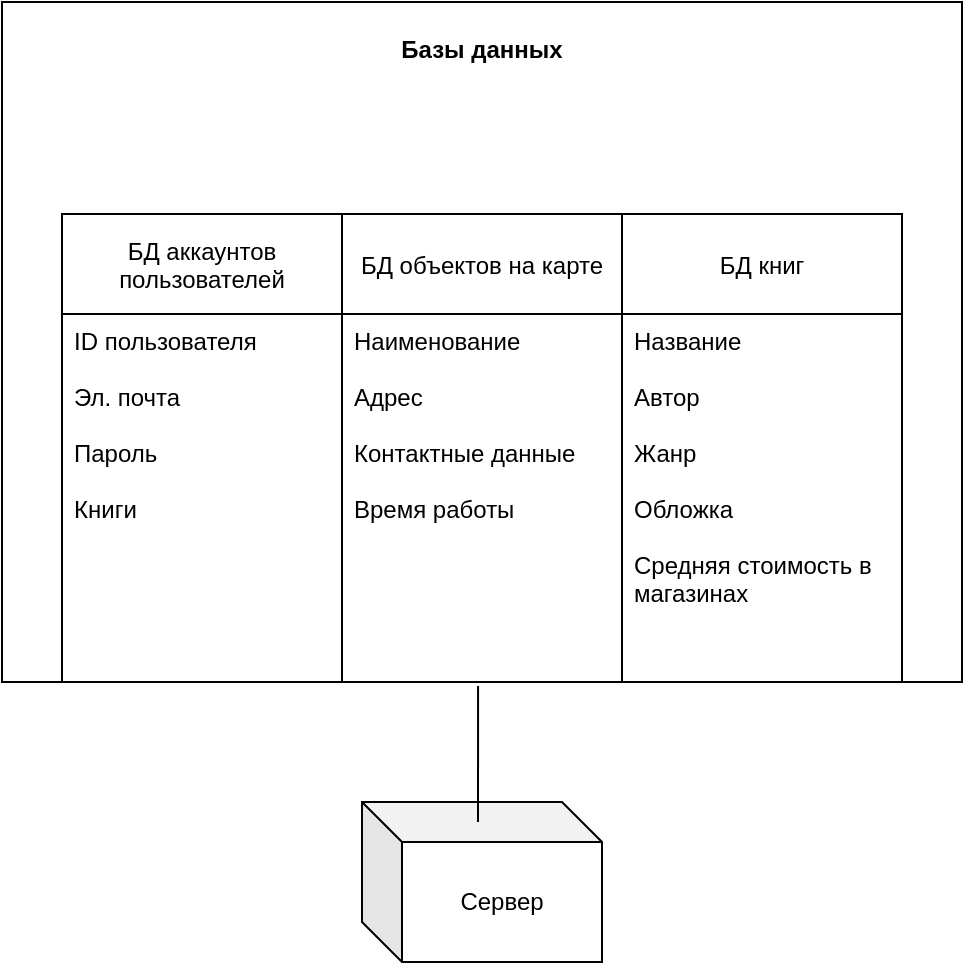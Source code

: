 <mxfile version="14.6.13" type="github" pages="2"><diagram id="A8vddTmA4ckLSn_T_8Qt" name="Page-1"><mxGraphModel dx="1762" dy="958" grid="1" gridSize="10" guides="1" tooltips="1" connect="1" arrows="1" fold="1" page="1" pageScale="1" pageWidth="827" pageHeight="1169" math="0" shadow="0"><root><mxCell id="0"/><mxCell id="1" parent="0"/><mxCell id="y_ijIZFT2UtnyrVpdypD-6" value="" style="verticalLabelPosition=bottom;verticalAlign=top;html=1;shape=mxgraph.basic.rect;fillColor2=none;strokeWidth=1;size=20;indent=5;" vertex="1" parent="1"><mxGeometry x="200" y="130" width="480" height="340" as="geometry"/></mxCell><mxCell id="y_ijIZFT2UtnyrVpdypD-8" value="БД аккаунтов&#xA;пользователей" style="swimlane;fontStyle=0;childLayout=stackLayout;horizontal=1;startSize=50;fillColor=none;horizontalStack=0;resizeParent=1;resizeParentMax=0;resizeLast=0;collapsible=1;marginBottom=0;" vertex="1" parent="1"><mxGeometry x="230" y="236" width="140" height="234" as="geometry"><mxRectangle x="230" y="260" width="90" height="26" as="alternateBounds"/></mxGeometry></mxCell><mxCell id="y_ijIZFT2UtnyrVpdypD-9" value="ID пользователя&#xA;&#xA;Эл. почта&#xA;&#xA;Пароль&#xA;&#xA;Книги&#xA;" style="text;strokeColor=none;fillColor=none;align=left;verticalAlign=top;spacingLeft=4;spacingRight=4;overflow=hidden;rotatable=0;points=[[0,0.5],[1,0.5]];portConstraint=eastwest;" vertex="1" parent="y_ijIZFT2UtnyrVpdypD-8"><mxGeometry y="50" width="140" height="184" as="geometry"/></mxCell><mxCell id="y_ijIZFT2UtnyrVpdypD-21" value="Базы данных" style="text;align=center;fontStyle=1;verticalAlign=middle;spacingLeft=3;spacingRight=3;strokeColor=none;rotatable=0;points=[[0,0.5],[1,0.5]];portConstraint=eastwest;fillColor=none;" vertex="1" parent="1"><mxGeometry x="400" y="140" width="80" height="26" as="geometry"/></mxCell><mxCell id="y_ijIZFT2UtnyrVpdypD-22" value="&#xA;БД объектов на карте&#xA;" style="swimlane;fontStyle=0;childLayout=stackLayout;horizontal=1;startSize=50;fillColor=none;horizontalStack=0;resizeParent=1;resizeParentMax=0;resizeLast=0;collapsible=1;marginBottom=0;" vertex="1" parent="1"><mxGeometry x="370" y="236" width="140" height="234" as="geometry"><mxRectangle x="230" y="260" width="90" height="26" as="alternateBounds"/></mxGeometry></mxCell><mxCell id="y_ijIZFT2UtnyrVpdypD-23" value="Наименование&#xA;&#xA;Адрес&#xA;&#xA;Контактные данные&#xA;&#xA;Время работы&#xA;" style="text;strokeColor=none;fillColor=none;align=left;verticalAlign=top;spacingLeft=4;spacingRight=4;overflow=hidden;rotatable=0;points=[[0,0.5],[1,0.5]];portConstraint=eastwest;" vertex="1" parent="y_ijIZFT2UtnyrVpdypD-22"><mxGeometry y="50" width="140" height="184" as="geometry"/></mxCell><mxCell id="y_ijIZFT2UtnyrVpdypD-24" value="БД книг" style="swimlane;fontStyle=0;childLayout=stackLayout;horizontal=1;startSize=50;fillColor=none;horizontalStack=0;resizeParent=1;resizeParentMax=0;resizeLast=0;collapsible=1;marginBottom=0;" vertex="1" parent="1"><mxGeometry x="510" y="236" width="140" height="234" as="geometry"><mxRectangle x="230" y="260" width="90" height="26" as="alternateBounds"/></mxGeometry></mxCell><mxCell id="y_ijIZFT2UtnyrVpdypD-25" value="Название &#xA;&#xA;Автор&#xA;&#xA;Жанр&#xA;&#xA;Обложка&#xA;&#xA;Средняя стоимость в&#xA;магазинах&#xA;&#xA;" style="text;strokeColor=none;fillColor=none;align=left;verticalAlign=top;spacingLeft=4;spacingRight=4;overflow=hidden;rotatable=0;points=[[0,0.5],[1,0.5]];portConstraint=eastwest;" vertex="1" parent="y_ijIZFT2UtnyrVpdypD-24"><mxGeometry y="50" width="140" height="184" as="geometry"/></mxCell><mxCell id="eLNk_sEE7v8VHGMXVzDP-3" value="Сервер" style="shape=cube;whiteSpace=wrap;html=1;boundedLbl=1;backgroundOutline=1;darkOpacity=0.05;darkOpacity2=0.1;fillColor=none;" vertex="1" parent="1"><mxGeometry x="380" y="530" width="120" height="80" as="geometry"/></mxCell><mxCell id="eLNk_sEE7v8VHGMXVzDP-4" value="" style="endArrow=none;html=1;entryX=0.486;entryY=1.011;entryDx=0;entryDy=0;entryPerimeter=0;" edge="1" parent="1" target="y_ijIZFT2UtnyrVpdypD-23"><mxGeometry width="50" height="50" relative="1" as="geometry"><mxPoint x="438" y="540" as="sourcePoint"/><mxPoint x="360" y="630" as="targetPoint"/></mxGeometry></mxCell></root></mxGraphModel></diagram><diagram id="o6ZrJHQyhiNVWIoLDEIN" name="Page-2"><mxGraphModel dx="340" dy="570" grid="1" gridSize="10" guides="1" tooltips="1" connect="1" arrows="1" fold="1" page="1" pageScale="1" pageWidth="827" pageHeight="1169" math="0" shadow="0"><root><mxCell id="uxqB5v__0e0jEav5OcUI-0"/><mxCell id="uxqB5v__0e0jEav5OcUI-1" parent="uxqB5v__0e0jEav5OcUI-0"/></root></mxGraphModel></diagram></mxfile>